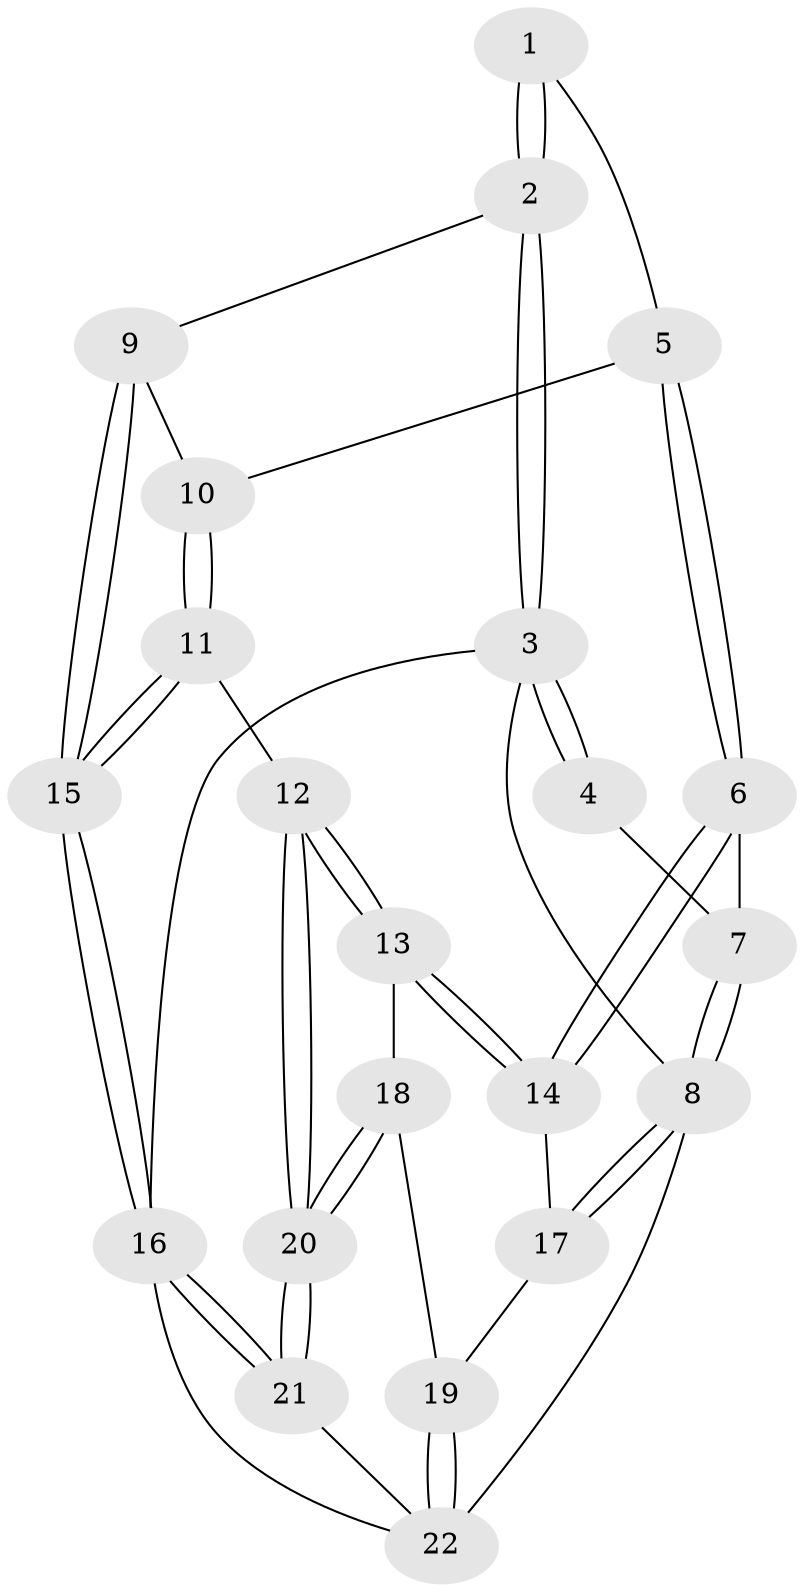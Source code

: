 // Generated by graph-tools (version 1.1) at 2025/46/02/15/25 05:46:28]
// undirected, 22 vertices, 52 edges
graph export_dot {
graph [start="1"]
  node [color=gray90,style=filled];
  1 [pos="+0.7323913383132684+0.0075019050767537775"];
  2 [pos="+1+0.204886660736183"];
  3 [pos="+1+0"];
  4 [pos="+0.6467982061068915+0"];
  5 [pos="+0.7226219133106527+0.28078458042097193"];
  6 [pos="+0.43117468581698165+0.33311721583932735"];
  7 [pos="+0.47851985554413146+0"];
  8 [pos="+0+0"];
  9 [pos="+1+0.23686037597179332"];
  10 [pos="+0.7859225481736652+0.3039506785154827"];
  11 [pos="+0.8146044554315799+0.7025008620460601"];
  12 [pos="+0.8109277793324547+0.7030058831026476"];
  13 [pos="+0.4505852016962026+0.4707444787251871"];
  14 [pos="+0.38798636921674756+0.38273902073276234"];
  15 [pos="+1+0.7686166173372667"];
  16 [pos="+1+1"];
  17 [pos="+0.303256019305739+0.3956082721938109"];
  18 [pos="+0.45253998047968336+0.7219697732057294"];
  19 [pos="+0.022848984368156026+0.7870902415756774"];
  20 [pos="+0.5369551756689841+0.9320844256862499"];
  21 [pos="+0.45531313320348155+1"];
  22 [pos="+0+1"];
  1 -- 2;
  1 -- 2;
  1 -- 5;
  2 -- 3;
  2 -- 3;
  2 -- 9;
  3 -- 4;
  3 -- 4;
  3 -- 8;
  3 -- 16;
  4 -- 7;
  5 -- 6;
  5 -- 6;
  5 -- 10;
  6 -- 7;
  6 -- 14;
  6 -- 14;
  7 -- 8;
  7 -- 8;
  8 -- 17;
  8 -- 17;
  8 -- 22;
  9 -- 10;
  9 -- 15;
  9 -- 15;
  10 -- 11;
  10 -- 11;
  11 -- 12;
  11 -- 15;
  11 -- 15;
  12 -- 13;
  12 -- 13;
  12 -- 20;
  12 -- 20;
  13 -- 14;
  13 -- 14;
  13 -- 18;
  14 -- 17;
  15 -- 16;
  15 -- 16;
  16 -- 21;
  16 -- 21;
  16 -- 22;
  17 -- 19;
  18 -- 19;
  18 -- 20;
  18 -- 20;
  19 -- 22;
  19 -- 22;
  20 -- 21;
  20 -- 21;
  21 -- 22;
}
